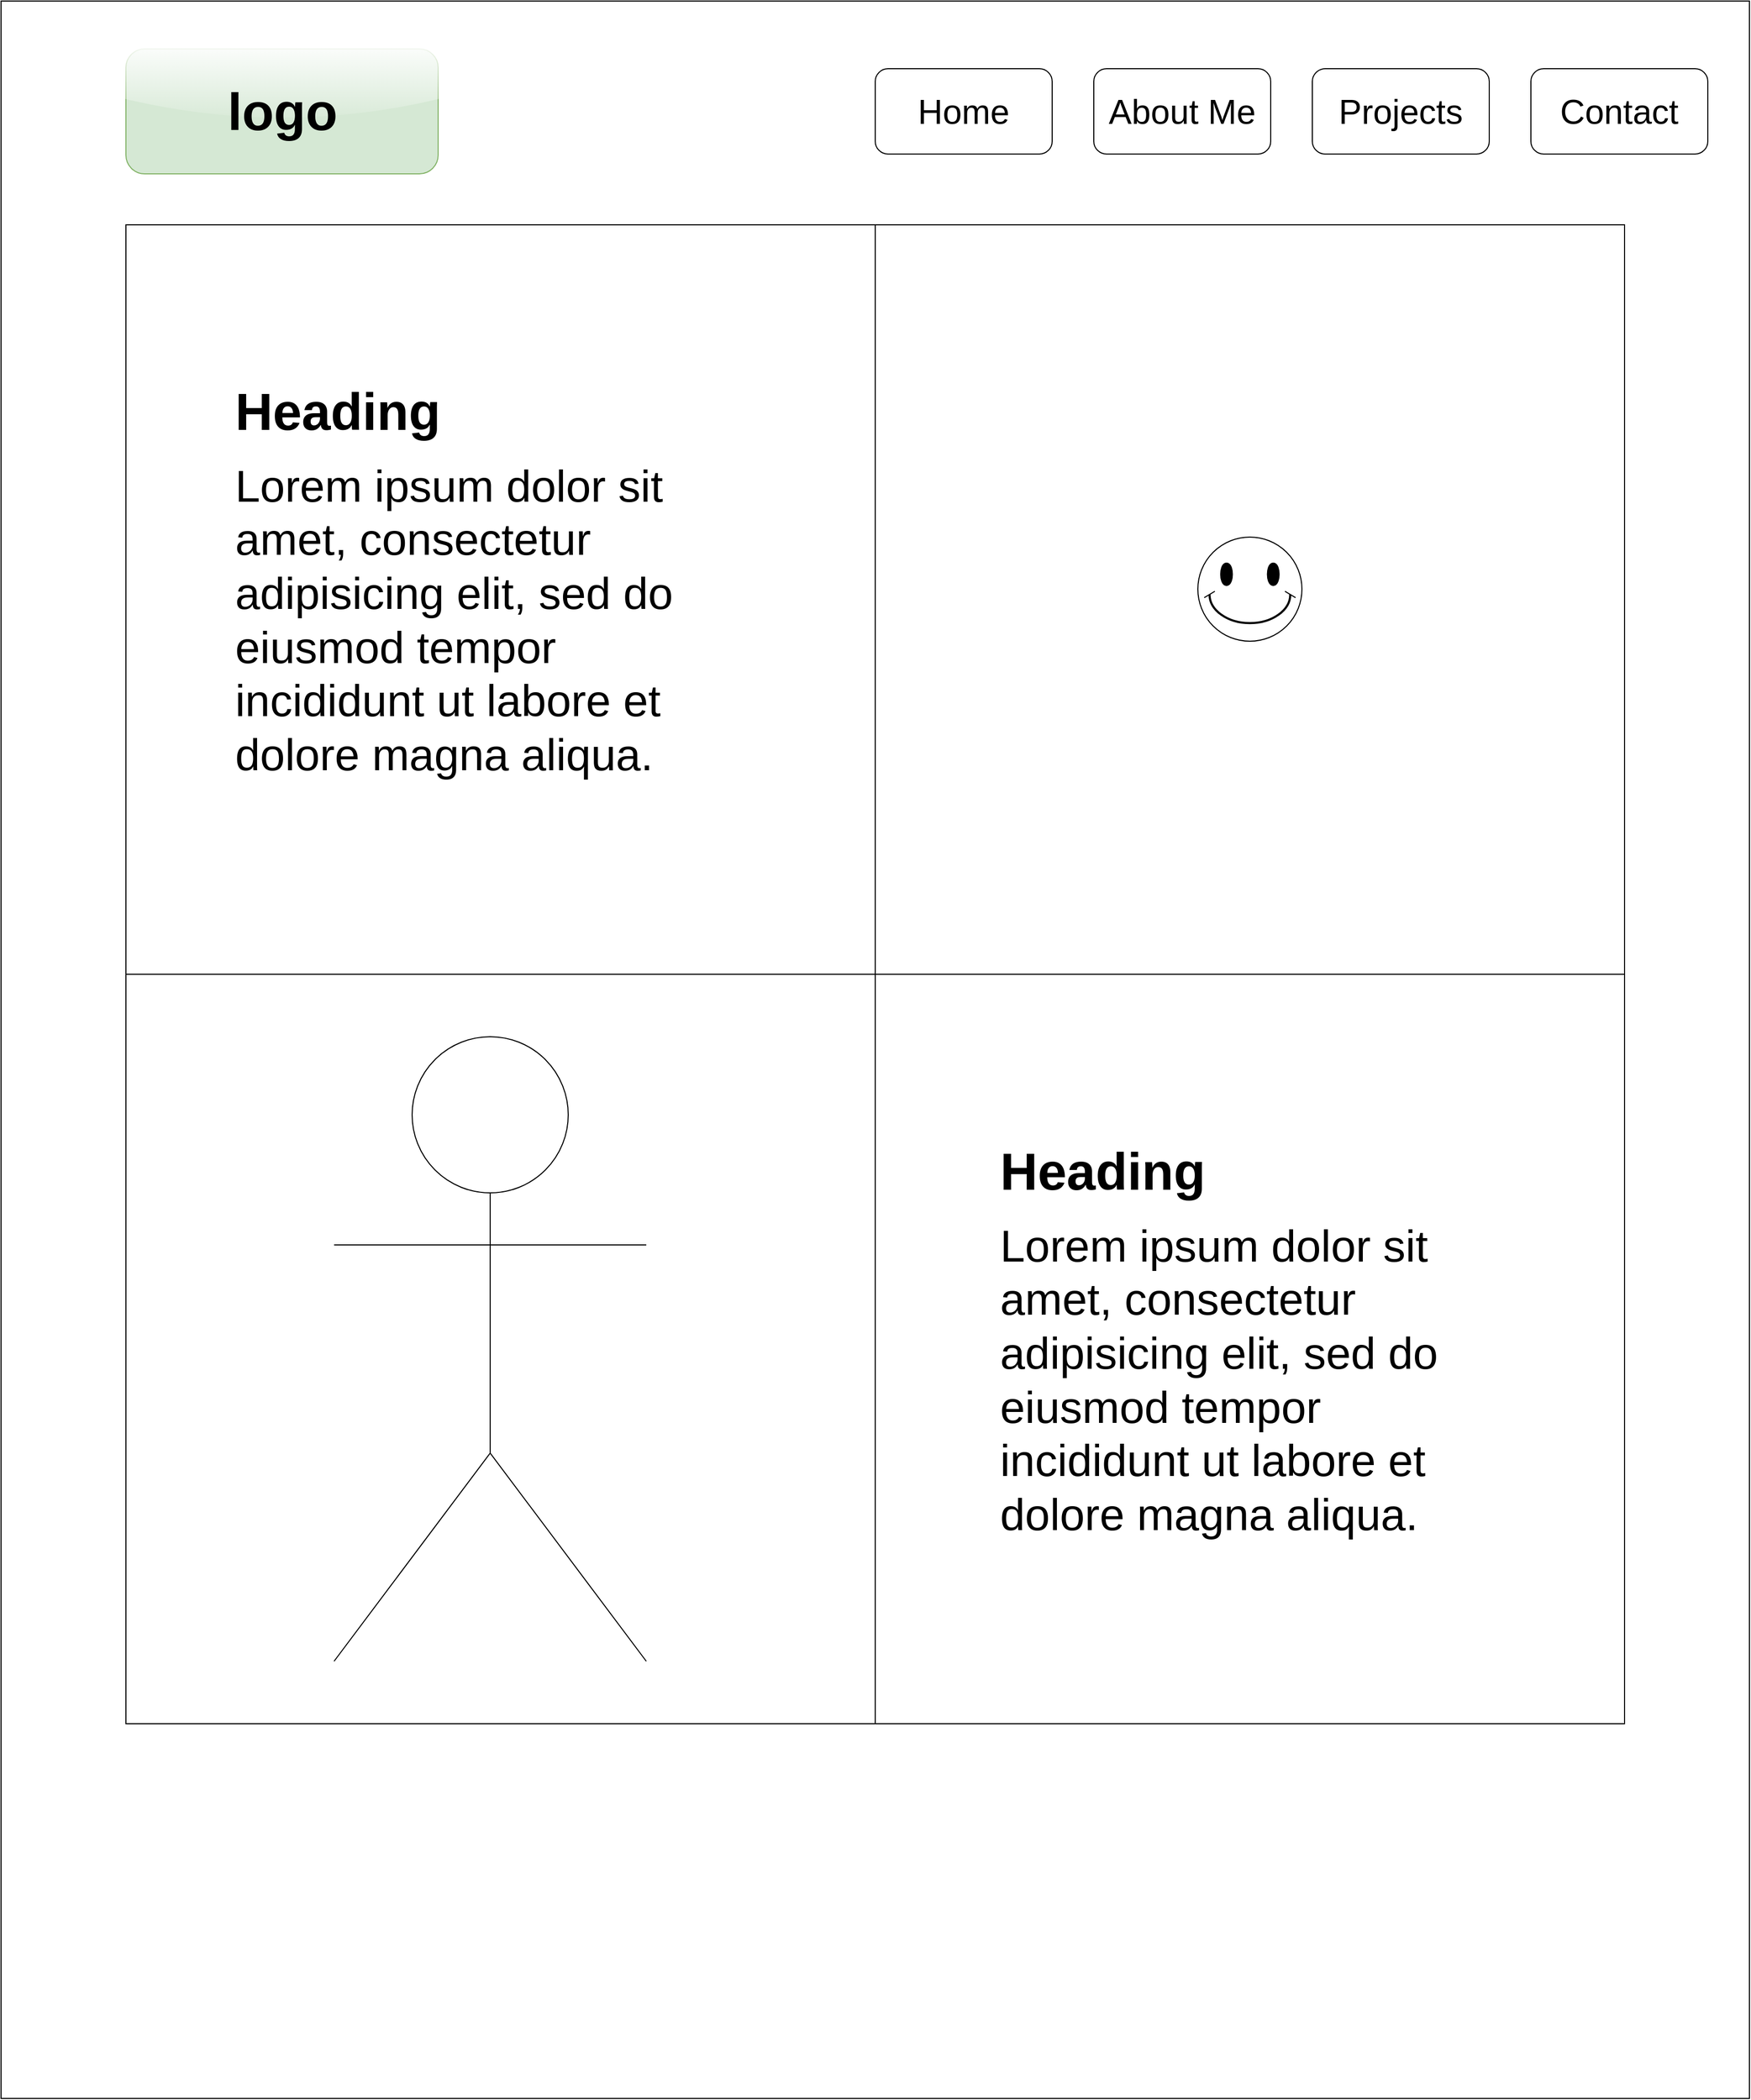 <mxfile version="13.9.2" type="github">
  <diagram id="0hn3Q1k_1RtF3xA0sQil" name="Page-1">
    <mxGraphModel dx="2340" dy="1580" grid="1" gridSize="10" guides="1" tooltips="1" connect="1" arrows="1" fold="1" page="1" pageScale="1" pageWidth="850" pageHeight="1100" math="0" shadow="0">
      <root>
        <mxCell id="0" />
        <mxCell id="1" parent="0" />
        <mxCell id="F4p5XF6Mx1MLna50HAqi-1" value="" style="rounded=0;whiteSpace=wrap;html=1;" vertex="1" parent="1">
          <mxGeometry x="10" y="25" width="1680" height="2015" as="geometry" />
        </mxCell>
        <mxCell id="F4p5XF6Mx1MLna50HAqi-4" value="&lt;font style=&quot;font-size: 33px&quot;&gt;About Me&lt;/font&gt;" style="rounded=1;whiteSpace=wrap;html=1;" vertex="1" parent="1">
          <mxGeometry x="1060" y="90" width="170" height="82" as="geometry" />
        </mxCell>
        <mxCell id="F4p5XF6Mx1MLna50HAqi-7" value="&lt;font style=&quot;font-size: 33px&quot;&gt;Home&lt;/font&gt;" style="rounded=1;whiteSpace=wrap;html=1;" vertex="1" parent="1">
          <mxGeometry x="850" y="90" width="170" height="82" as="geometry" />
        </mxCell>
        <mxCell id="F4p5XF6Mx1MLna50HAqi-8" value="&lt;font style=&quot;font-size: 33px&quot;&gt;Projects&lt;/font&gt;" style="rounded=1;whiteSpace=wrap;html=1;" vertex="1" parent="1">
          <mxGeometry x="1270" y="90" width="170" height="82" as="geometry" />
        </mxCell>
        <mxCell id="F4p5XF6Mx1MLna50HAqi-10" value="&lt;font style=&quot;font-size: 33px&quot;&gt;Contact&lt;/font&gt;" style="rounded=1;whiteSpace=wrap;html=1;" vertex="1" parent="1">
          <mxGeometry x="1480" y="90" width="170" height="82" as="geometry" />
        </mxCell>
        <mxCell id="F4p5XF6Mx1MLna50HAqi-11" value="" style="whiteSpace=wrap;html=1;aspect=fixed;" vertex="1" parent="1">
          <mxGeometry x="130" y="240" width="720" height="720" as="geometry" />
        </mxCell>
        <mxCell id="F4p5XF6Mx1MLna50HAqi-12" value="" style="whiteSpace=wrap;html=1;aspect=fixed;" vertex="1" parent="1">
          <mxGeometry x="850" y="240" width="720" height="720" as="geometry" />
        </mxCell>
        <mxCell id="F4p5XF6Mx1MLna50HAqi-13" value="" style="whiteSpace=wrap;html=1;aspect=fixed;" vertex="1" parent="1">
          <mxGeometry x="130" y="960" width="720" height="720" as="geometry" />
        </mxCell>
        <mxCell id="F4p5XF6Mx1MLna50HAqi-14" value="" style="whiteSpace=wrap;html=1;aspect=fixed;" vertex="1" parent="1">
          <mxGeometry x="850" y="960" width="720" height="720" as="geometry" />
        </mxCell>
        <mxCell id="F4p5XF6Mx1MLna50HAqi-15" value="&lt;h1&gt;&lt;font style=&quot;font-size: 50px&quot;&gt;Heading&lt;/font&gt;&lt;/h1&gt;&lt;p&gt;&lt;font style=&quot;font-size: 43px&quot;&gt;Lorem ipsum dolor sit amet, consectetur adipisicing elit, sed do eiusmod tempor incididunt ut labore et dolore magna aliqua.&lt;/font&gt;&lt;/p&gt;" style="text;html=1;strokeColor=none;fillColor=none;spacing=5;spacingTop=-20;whiteSpace=wrap;overflow=hidden;rounded=0;align=left;verticalAlign=middle;" vertex="1" parent="1">
          <mxGeometry x="230" y="330" width="490" height="520" as="geometry" />
        </mxCell>
        <mxCell id="F4p5XF6Mx1MLna50HAqi-16" value="&lt;h1&gt;&lt;font style=&quot;font-size: 50px&quot;&gt;Heading&lt;/font&gt;&lt;/h1&gt;&lt;p&gt;&lt;font style=&quot;font-size: 43px&quot;&gt;Lorem ipsum dolor sit amet, consectetur adipisicing elit, sed do eiusmod tempor incididunt ut labore et dolore magna aliqua.&lt;/font&gt;&lt;/p&gt;" style="text;html=1;strokeColor=none;fillColor=none;spacing=5;spacingTop=-20;whiteSpace=wrap;overflow=hidden;rounded=0;align=left;verticalAlign=middle;" vertex="1" parent="1">
          <mxGeometry x="965" y="1060" width="490" height="520" as="geometry" />
        </mxCell>
        <mxCell id="F4p5XF6Mx1MLna50HAqi-17" value="" style="verticalLabelPosition=bottom;verticalAlign=top;html=1;shape=mxgraph.basic.smiley;align=left;" vertex="1" parent="1">
          <mxGeometry x="1160" y="540" width="100" height="100" as="geometry" />
        </mxCell>
        <mxCell id="F4p5XF6Mx1MLna50HAqi-18" value="&lt;br&gt;" style="shape=umlActor;verticalLabelPosition=bottom;verticalAlign=top;html=1;outlineConnect=0;align=left;aspect=fixed;" vertex="1" parent="1">
          <mxGeometry x="330" y="1020" width="300" height="600" as="geometry" />
        </mxCell>
        <mxCell id="F4p5XF6Mx1MLna50HAqi-20" value="&lt;font style=&quot;font-size: 50px&quot;&gt;logo&lt;/font&gt;" style="text;strokeColor=#82b366;fillColor=#d5e8d4;html=1;fontSize=24;fontStyle=1;verticalAlign=middle;align=center;aspect=fixed;rounded=1;glass=1;" vertex="1" parent="1">
          <mxGeometry x="130" y="71" width="300" height="120" as="geometry" />
        </mxCell>
      </root>
    </mxGraphModel>
  </diagram>
</mxfile>
